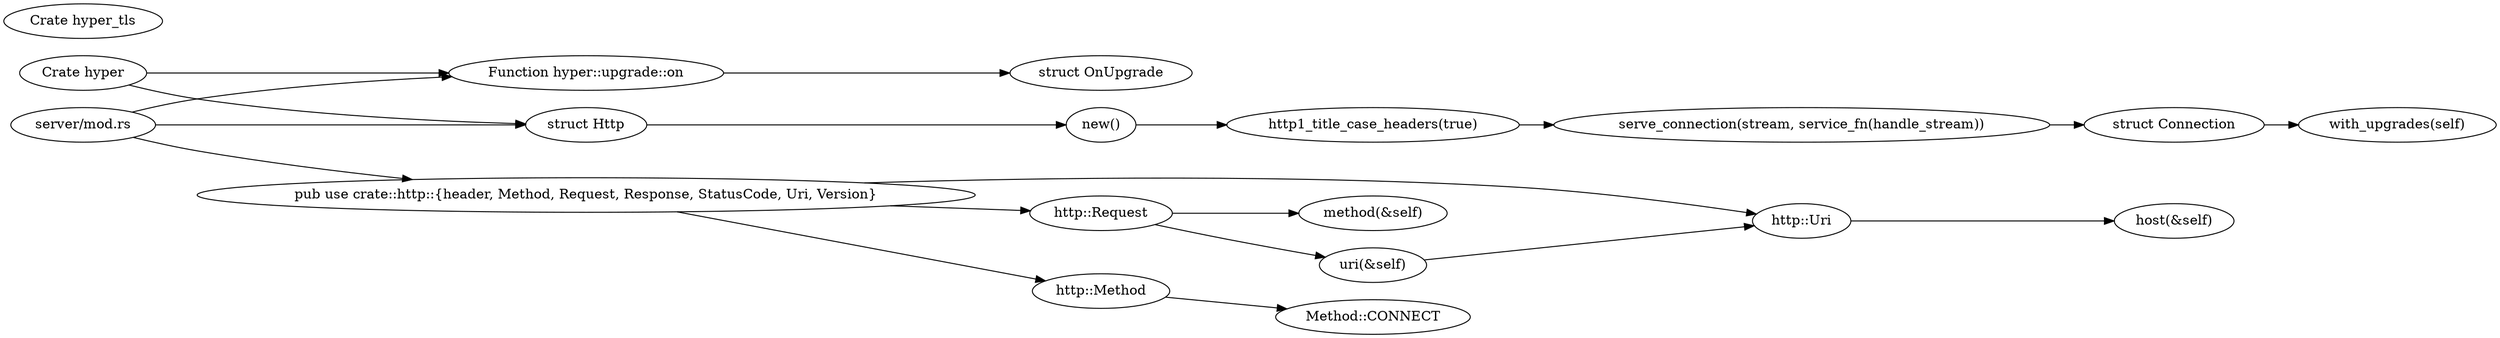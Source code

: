 digraph {
    graph [ 
        rankdir=LR,
    ]
    "hyper" [label="Crate hyper"]
    "hyper_tls" [label="Crate hyper_tls"]
    "Http" [label="struct Http"]
    "on"   [label="Function hyper::upgrade::on"]
    "OnUpgrade" [label="struct OnUpgrade"]
    "Connection" [label="struct Connection"]
    "crate_http" [label="pub use crate::http::{header, Method, Request, Response, StatusCode, Uri, Version}"]
    "Http" -> "new()" -> "http1_title_case_headers(true)" -> "serve_connection(stream, service_fn(handle_stream))" -> "Connection"
    "Connection" -> "with_upgrades(self)"
    "crate_http" -> "http::Request" -> "method(&self)"
    "crate_http" -> "http::Method" -> "Method::CONNECT"
    "crate_http" -> "http::Uri" -> "host(&self)"
    "http::Request" -> "uri(&self)" -> "http::Uri"
    "hyper" -> "Http"
    "hyper" -> "on" -> "OnUpgrade"

    "server/mod.rs" -> "Http"
    "server/mod.rs" -> "crate_http"
    "server/mod.rs" -> "on"
}